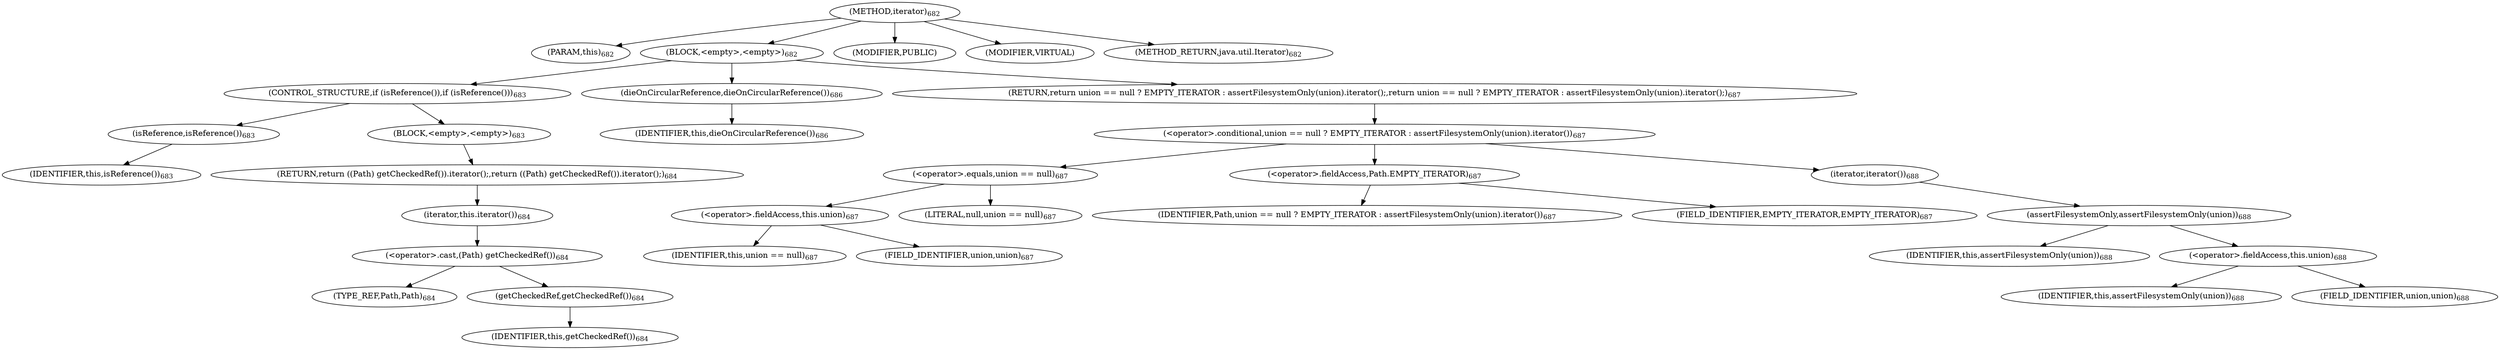 digraph "iterator" {  
"1493" [label = <(METHOD,iterator)<SUB>682</SUB>> ]
"151" [label = <(PARAM,this)<SUB>682</SUB>> ]
"1494" [label = <(BLOCK,&lt;empty&gt;,&lt;empty&gt;)<SUB>682</SUB>> ]
"1495" [label = <(CONTROL_STRUCTURE,if (isReference()),if (isReference()))<SUB>683</SUB>> ]
"1496" [label = <(isReference,isReference())<SUB>683</SUB>> ]
"150" [label = <(IDENTIFIER,this,isReference())<SUB>683</SUB>> ]
"1497" [label = <(BLOCK,&lt;empty&gt;,&lt;empty&gt;)<SUB>683</SUB>> ]
"1498" [label = <(RETURN,return ((Path) getCheckedRef()).iterator();,return ((Path) getCheckedRef()).iterator();)<SUB>684</SUB>> ]
"1499" [label = <(iterator,this.iterator())<SUB>684</SUB>> ]
"1500" [label = <(&lt;operator&gt;.cast,(Path) getCheckedRef())<SUB>684</SUB>> ]
"1501" [label = <(TYPE_REF,Path,Path)<SUB>684</SUB>> ]
"1502" [label = <(getCheckedRef,getCheckedRef())<SUB>684</SUB>> ]
"152" [label = <(IDENTIFIER,this,getCheckedRef())<SUB>684</SUB>> ]
"1503" [label = <(dieOnCircularReference,dieOnCircularReference())<SUB>686</SUB>> ]
"153" [label = <(IDENTIFIER,this,dieOnCircularReference())<SUB>686</SUB>> ]
"1504" [label = <(RETURN,return union == null ? EMPTY_ITERATOR : assertFilesystemOnly(union).iterator();,return union == null ? EMPTY_ITERATOR : assertFilesystemOnly(union).iterator();)<SUB>687</SUB>> ]
"1505" [label = <(&lt;operator&gt;.conditional,union == null ? EMPTY_ITERATOR : assertFilesystemOnly(union).iterator())<SUB>687</SUB>> ]
"1506" [label = <(&lt;operator&gt;.equals,union == null)<SUB>687</SUB>> ]
"1507" [label = <(&lt;operator&gt;.fieldAccess,this.union)<SUB>687</SUB>> ]
"1508" [label = <(IDENTIFIER,this,union == null)<SUB>687</SUB>> ]
"1509" [label = <(FIELD_IDENTIFIER,union,union)<SUB>687</SUB>> ]
"1510" [label = <(LITERAL,null,union == null)<SUB>687</SUB>> ]
"1511" [label = <(&lt;operator&gt;.fieldAccess,Path.EMPTY_ITERATOR)<SUB>687</SUB>> ]
"1512" [label = <(IDENTIFIER,Path,union == null ? EMPTY_ITERATOR : assertFilesystemOnly(union).iterator())<SUB>687</SUB>> ]
"1513" [label = <(FIELD_IDENTIFIER,EMPTY_ITERATOR,EMPTY_ITERATOR)<SUB>687</SUB>> ]
"1514" [label = <(iterator,iterator())<SUB>688</SUB>> ]
"1515" [label = <(assertFilesystemOnly,assertFilesystemOnly(union))<SUB>688</SUB>> ]
"154" [label = <(IDENTIFIER,this,assertFilesystemOnly(union))<SUB>688</SUB>> ]
"1516" [label = <(&lt;operator&gt;.fieldAccess,this.union)<SUB>688</SUB>> ]
"1517" [label = <(IDENTIFIER,this,assertFilesystemOnly(union))<SUB>688</SUB>> ]
"1518" [label = <(FIELD_IDENTIFIER,union,union)<SUB>688</SUB>> ]
"1519" [label = <(MODIFIER,PUBLIC)> ]
"1520" [label = <(MODIFIER,VIRTUAL)> ]
"1521" [label = <(METHOD_RETURN,java.util.Iterator)<SUB>682</SUB>> ]
  "1493" -> "151" 
  "1493" -> "1494" 
  "1493" -> "1519" 
  "1493" -> "1520" 
  "1493" -> "1521" 
  "1494" -> "1495" 
  "1494" -> "1503" 
  "1494" -> "1504" 
  "1495" -> "1496" 
  "1495" -> "1497" 
  "1496" -> "150" 
  "1497" -> "1498" 
  "1498" -> "1499" 
  "1499" -> "1500" 
  "1500" -> "1501" 
  "1500" -> "1502" 
  "1502" -> "152" 
  "1503" -> "153" 
  "1504" -> "1505" 
  "1505" -> "1506" 
  "1505" -> "1511" 
  "1505" -> "1514" 
  "1506" -> "1507" 
  "1506" -> "1510" 
  "1507" -> "1508" 
  "1507" -> "1509" 
  "1511" -> "1512" 
  "1511" -> "1513" 
  "1514" -> "1515" 
  "1515" -> "154" 
  "1515" -> "1516" 
  "1516" -> "1517" 
  "1516" -> "1518" 
}
